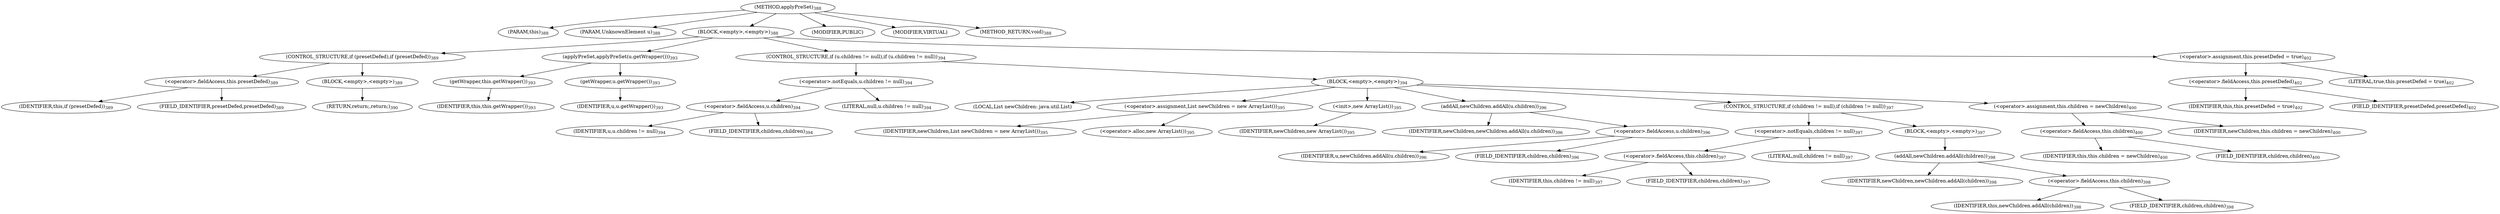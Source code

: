 digraph "applyPreSet" {  
"584" [label = <(METHOD,applyPreSet)<SUB>388</SUB>> ]
"34" [label = <(PARAM,this)<SUB>388</SUB>> ]
"585" [label = <(PARAM,UnknownElement u)<SUB>388</SUB>> ]
"586" [label = <(BLOCK,&lt;empty&gt;,&lt;empty&gt;)<SUB>388</SUB>> ]
"587" [label = <(CONTROL_STRUCTURE,if (presetDefed),if (presetDefed))<SUB>389</SUB>> ]
"588" [label = <(&lt;operator&gt;.fieldAccess,this.presetDefed)<SUB>389</SUB>> ]
"589" [label = <(IDENTIFIER,this,if (presetDefed))<SUB>389</SUB>> ]
"590" [label = <(FIELD_IDENTIFIER,presetDefed,presetDefed)<SUB>389</SUB>> ]
"591" [label = <(BLOCK,&lt;empty&gt;,&lt;empty&gt;)<SUB>389</SUB>> ]
"592" [label = <(RETURN,return;,return;)<SUB>390</SUB>> ]
"593" [label = <(applyPreSet,applyPreSet(u.getWrapper()))<SUB>393</SUB>> ]
"594" [label = <(getWrapper,this.getWrapper())<SUB>393</SUB>> ]
"33" [label = <(IDENTIFIER,this,this.getWrapper())<SUB>393</SUB>> ]
"595" [label = <(getWrapper,u.getWrapper())<SUB>393</SUB>> ]
"596" [label = <(IDENTIFIER,u,u.getWrapper())<SUB>393</SUB>> ]
"597" [label = <(CONTROL_STRUCTURE,if (u.children != null),if (u.children != null))<SUB>394</SUB>> ]
"598" [label = <(&lt;operator&gt;.notEquals,u.children != null)<SUB>394</SUB>> ]
"599" [label = <(&lt;operator&gt;.fieldAccess,u.children)<SUB>394</SUB>> ]
"600" [label = <(IDENTIFIER,u,u.children != null)<SUB>394</SUB>> ]
"601" [label = <(FIELD_IDENTIFIER,children,children)<SUB>394</SUB>> ]
"602" [label = <(LITERAL,null,u.children != null)<SUB>394</SUB>> ]
"603" [label = <(BLOCK,&lt;empty&gt;,&lt;empty&gt;)<SUB>394</SUB>> ]
"36" [label = <(LOCAL,List newChildren: java.util.List)> ]
"604" [label = <(&lt;operator&gt;.assignment,List newChildren = new ArrayList())<SUB>395</SUB>> ]
"605" [label = <(IDENTIFIER,newChildren,List newChildren = new ArrayList())<SUB>395</SUB>> ]
"606" [label = <(&lt;operator&gt;.alloc,new ArrayList())<SUB>395</SUB>> ]
"607" [label = <(&lt;init&gt;,new ArrayList())<SUB>395</SUB>> ]
"35" [label = <(IDENTIFIER,newChildren,new ArrayList())<SUB>395</SUB>> ]
"608" [label = <(addAll,newChildren.addAll(u.children))<SUB>396</SUB>> ]
"609" [label = <(IDENTIFIER,newChildren,newChildren.addAll(u.children))<SUB>396</SUB>> ]
"610" [label = <(&lt;operator&gt;.fieldAccess,u.children)<SUB>396</SUB>> ]
"611" [label = <(IDENTIFIER,u,newChildren.addAll(u.children))<SUB>396</SUB>> ]
"612" [label = <(FIELD_IDENTIFIER,children,children)<SUB>396</SUB>> ]
"613" [label = <(CONTROL_STRUCTURE,if (children != null),if (children != null))<SUB>397</SUB>> ]
"614" [label = <(&lt;operator&gt;.notEquals,children != null)<SUB>397</SUB>> ]
"615" [label = <(&lt;operator&gt;.fieldAccess,this.children)<SUB>397</SUB>> ]
"616" [label = <(IDENTIFIER,this,children != null)<SUB>397</SUB>> ]
"617" [label = <(FIELD_IDENTIFIER,children,children)<SUB>397</SUB>> ]
"618" [label = <(LITERAL,null,children != null)<SUB>397</SUB>> ]
"619" [label = <(BLOCK,&lt;empty&gt;,&lt;empty&gt;)<SUB>397</SUB>> ]
"620" [label = <(addAll,newChildren.addAll(children))<SUB>398</SUB>> ]
"621" [label = <(IDENTIFIER,newChildren,newChildren.addAll(children))<SUB>398</SUB>> ]
"622" [label = <(&lt;operator&gt;.fieldAccess,this.children)<SUB>398</SUB>> ]
"623" [label = <(IDENTIFIER,this,newChildren.addAll(children))<SUB>398</SUB>> ]
"624" [label = <(FIELD_IDENTIFIER,children,children)<SUB>398</SUB>> ]
"625" [label = <(&lt;operator&gt;.assignment,this.children = newChildren)<SUB>400</SUB>> ]
"626" [label = <(&lt;operator&gt;.fieldAccess,this.children)<SUB>400</SUB>> ]
"627" [label = <(IDENTIFIER,this,this.children = newChildren)<SUB>400</SUB>> ]
"628" [label = <(FIELD_IDENTIFIER,children,children)<SUB>400</SUB>> ]
"629" [label = <(IDENTIFIER,newChildren,this.children = newChildren)<SUB>400</SUB>> ]
"630" [label = <(&lt;operator&gt;.assignment,this.presetDefed = true)<SUB>402</SUB>> ]
"631" [label = <(&lt;operator&gt;.fieldAccess,this.presetDefed)<SUB>402</SUB>> ]
"632" [label = <(IDENTIFIER,this,this.presetDefed = true)<SUB>402</SUB>> ]
"633" [label = <(FIELD_IDENTIFIER,presetDefed,presetDefed)<SUB>402</SUB>> ]
"634" [label = <(LITERAL,true,this.presetDefed = true)<SUB>402</SUB>> ]
"635" [label = <(MODIFIER,PUBLIC)> ]
"636" [label = <(MODIFIER,VIRTUAL)> ]
"637" [label = <(METHOD_RETURN,void)<SUB>388</SUB>> ]
  "584" -> "34" 
  "584" -> "585" 
  "584" -> "586" 
  "584" -> "635" 
  "584" -> "636" 
  "584" -> "637" 
  "586" -> "587" 
  "586" -> "593" 
  "586" -> "597" 
  "586" -> "630" 
  "587" -> "588" 
  "587" -> "591" 
  "588" -> "589" 
  "588" -> "590" 
  "591" -> "592" 
  "593" -> "594" 
  "593" -> "595" 
  "594" -> "33" 
  "595" -> "596" 
  "597" -> "598" 
  "597" -> "603" 
  "598" -> "599" 
  "598" -> "602" 
  "599" -> "600" 
  "599" -> "601" 
  "603" -> "36" 
  "603" -> "604" 
  "603" -> "607" 
  "603" -> "608" 
  "603" -> "613" 
  "603" -> "625" 
  "604" -> "605" 
  "604" -> "606" 
  "607" -> "35" 
  "608" -> "609" 
  "608" -> "610" 
  "610" -> "611" 
  "610" -> "612" 
  "613" -> "614" 
  "613" -> "619" 
  "614" -> "615" 
  "614" -> "618" 
  "615" -> "616" 
  "615" -> "617" 
  "619" -> "620" 
  "620" -> "621" 
  "620" -> "622" 
  "622" -> "623" 
  "622" -> "624" 
  "625" -> "626" 
  "625" -> "629" 
  "626" -> "627" 
  "626" -> "628" 
  "630" -> "631" 
  "630" -> "634" 
  "631" -> "632" 
  "631" -> "633" 
}
